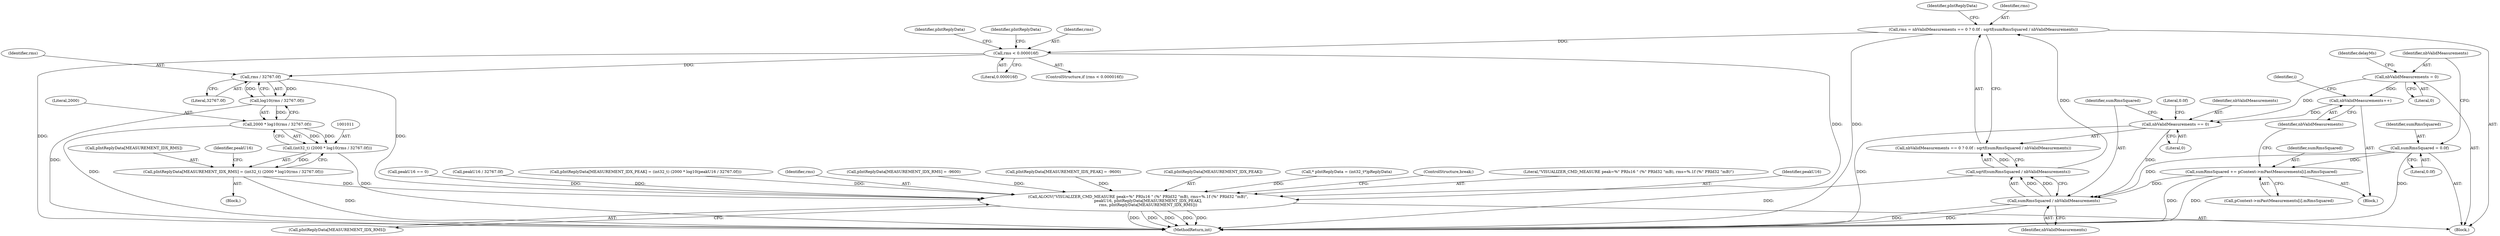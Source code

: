 digraph "0_Android_557bd7bfe6c4895faee09e46fc9b5304a956c8b7@integer" {
"1000976" [label="(Call,rms = nbValidMeasurements == 0 ? 0.0f : sqrtf(sumRmsSquared / nbValidMeasurements))"];
"1000983" [label="(Call,sqrtf(sumRmsSquared / nbValidMeasurements))"];
"1000984" [label="(Call,sumRmsSquared / nbValidMeasurements)"];
"1000964" [label="(Call,sumRmsSquared += pContext->mPastMeasurements[i].mRmsSquared)"];
"1000855" [label="(Call,sumRmsSquared = 0.0f)"];
"1000979" [label="(Call,nbValidMeasurements == 0)"];
"1000973" [label="(Call,nbValidMeasurements++)"];
"1000859" [label="(Call,nbValidMeasurements = 0)"];
"1000994" [label="(Call,rms < 0.000016f)"];
"1001015" [label="(Call,rms / 32767.0f)"];
"1001014" [label="(Call,log10(rms / 32767.0f))"];
"1001012" [label="(Call,2000 * log10(rms / 32767.0f))"];
"1001010" [label="(Call,(int32_t) (2000 * log10(rms / 32767.0f)))"];
"1001006" [label="(Call,pIntReplyData[MEASUREMENT_IDX_RMS] = (int32_t) (2000 * log10(rms / 32767.0f)))"];
"1001043" [label="(Call,ALOGV(\"VISUALIZER_CMD_MEASURE peak=%\" PRIu16 \" (%\" PRId32 \"mB), rms=%.1f (%\" PRId32 \"mB)\",\n                peakU16, pIntReplyData[MEASUREMENT_IDX_PEAK],\n                rms, pIntReplyData[MEASUREMENT_IDX_RMS]))"];
"1001013" [label="(Literal,2000)"];
"1000855" [label="(Call,sumRmsSquared = 0.0f)"];
"1001005" [label="(Block,)"];
"1001019" [label="(Call,peakU16 == 0)"];
"1000984" [label="(Call,sumRmsSquared / nbValidMeasurements)"];
"1000856" [label="(Identifier,sumRmsSquared)"];
"1000973" [label="(Call,nbValidMeasurements++)"];
"1000859" [label="(Call,nbValidMeasurements = 0)"];
"1000933" [label="(Identifier,i)"];
"1001007" [label="(Call,pIntReplyData[MEASUREMENT_IDX_RMS])"];
"1001020" [label="(Identifier,peakU16)"];
"1000965" [label="(Identifier,sumRmsSquared)"];
"1000864" [label="(Identifier,delayMs)"];
"1000989" [label="(Identifier,pIntReplyData)"];
"1000978" [label="(Call,nbValidMeasurements == 0 ? 0.0f : sqrtf(sumRmsSquared / nbValidMeasurements))"];
"1000995" [label="(Identifier,rms)"];
"1001016" [label="(Identifier,rms)"];
"1000982" [label="(Literal,0.0f)"];
"1001012" [label="(Call,2000 * log10(rms / 32767.0f))"];
"1000974" [label="(Identifier,nbValidMeasurements)"];
"1001015" [label="(Call,rms / 32767.0f)"];
"1000985" [label="(Identifier,sumRmsSquared)"];
"1000996" [label="(Literal,0.000016f)"];
"1000980" [label="(Identifier,nbValidMeasurements)"];
"1000966" [label="(Call,pContext->mPastMeasurements[i].mRmsSquared)"];
"1000983" [label="(Call,sqrtf(sumRmsSquared / nbValidMeasurements))"];
"1001010" [label="(Call,(int32_t) (2000 * log10(rms / 32767.0f)))"];
"1001006" [label="(Call,pIntReplyData[MEASUREMENT_IDX_RMS] = (int32_t) (2000 * log10(rms / 32767.0f)))"];
"1000994" [label="(Call,rms < 0.000016f)"];
"1000943" [label="(Block,)"];
"1000977" [label="(Identifier,rms)"];
"1001040" [label="(Call,peakU16 / 32767.0f)"];
"1001031" [label="(Call,pIntReplyData[MEASUREMENT_IDX_PEAK] = (int32_t) (2000 * log10(peakU16 / 32767.0f)))"];
"1001049" [label="(Identifier,rms)"];
"1001000" [label="(Identifier,pIntReplyData)"];
"1001050" [label="(Call,pIntReplyData[MEASUREMENT_IDX_RMS])"];
"1000857" [label="(Literal,0.0f)"];
"1000998" [label="(Call,pIntReplyData[MEASUREMENT_IDX_RMS] = -9600)"];
"1001023" [label="(Call,pIntReplyData[MEASUREMENT_IDX_PEAK] = -9600)"];
"1001060" [label="(MethodReturn,int)"];
"1001046" [label="(Call,pIntReplyData[MEASUREMENT_IDX_PEAK])"];
"1000964" [label="(Call,sumRmsSquared += pContext->mPastMeasurements[i].mRmsSquared)"];
"1000817" [label="(Block,)"];
"1000988" [label="(Call,* pIntReplyData = (int32_t*)pReplyData)"];
"1001017" [label="(Literal,32767.0f)"];
"1001053" [label="(ControlStructure,break;)"];
"1000979" [label="(Call,nbValidMeasurements == 0)"];
"1001008" [label="(Identifier,pIntReplyData)"];
"1001044" [label="(Literal,\"VISUALIZER_CMD_MEASURE peak=%\" PRIu16 \" (%\" PRId32 \"mB), rms=%.1f (%\" PRId32 \"mB)\")"];
"1001043" [label="(Call,ALOGV(\"VISUALIZER_CMD_MEASURE peak=%\" PRIu16 \" (%\" PRId32 \"mB), rms=%.1f (%\" PRId32 \"mB)\",\n                peakU16, pIntReplyData[MEASUREMENT_IDX_PEAK],\n                rms, pIntReplyData[MEASUREMENT_IDX_RMS]))"];
"1000986" [label="(Identifier,nbValidMeasurements)"];
"1000976" [label="(Call,rms = nbValidMeasurements == 0 ? 0.0f : sqrtf(sumRmsSquared / nbValidMeasurements))"];
"1000981" [label="(Literal,0)"];
"1000861" [label="(Literal,0)"];
"1001014" [label="(Call,log10(rms / 32767.0f))"];
"1001045" [label="(Identifier,peakU16)"];
"1000993" [label="(ControlStructure,if (rms < 0.000016f))"];
"1000860" [label="(Identifier,nbValidMeasurements)"];
"1000976" -> "1000817"  [label="AST: "];
"1000976" -> "1000978"  [label="CFG: "];
"1000977" -> "1000976"  [label="AST: "];
"1000978" -> "1000976"  [label="AST: "];
"1000989" -> "1000976"  [label="CFG: "];
"1000976" -> "1001060"  [label="DDG: "];
"1000983" -> "1000976"  [label="DDG: "];
"1000976" -> "1000994"  [label="DDG: "];
"1000983" -> "1000978"  [label="AST: "];
"1000983" -> "1000984"  [label="CFG: "];
"1000984" -> "1000983"  [label="AST: "];
"1000978" -> "1000983"  [label="CFG: "];
"1000983" -> "1001060"  [label="DDG: "];
"1000983" -> "1000978"  [label="DDG: "];
"1000984" -> "1000983"  [label="DDG: "];
"1000984" -> "1000983"  [label="DDG: "];
"1000984" -> "1000986"  [label="CFG: "];
"1000985" -> "1000984"  [label="AST: "];
"1000986" -> "1000984"  [label="AST: "];
"1000984" -> "1001060"  [label="DDG: "];
"1000984" -> "1001060"  [label="DDG: "];
"1000964" -> "1000984"  [label="DDG: "];
"1000855" -> "1000984"  [label="DDG: "];
"1000979" -> "1000984"  [label="DDG: "];
"1000964" -> "1000943"  [label="AST: "];
"1000964" -> "1000966"  [label="CFG: "];
"1000965" -> "1000964"  [label="AST: "];
"1000966" -> "1000964"  [label="AST: "];
"1000974" -> "1000964"  [label="CFG: "];
"1000964" -> "1001060"  [label="DDG: "];
"1000964" -> "1001060"  [label="DDG: "];
"1000855" -> "1000964"  [label="DDG: "];
"1000855" -> "1000817"  [label="AST: "];
"1000855" -> "1000857"  [label="CFG: "];
"1000856" -> "1000855"  [label="AST: "];
"1000857" -> "1000855"  [label="AST: "];
"1000860" -> "1000855"  [label="CFG: "];
"1000855" -> "1001060"  [label="DDG: "];
"1000979" -> "1000978"  [label="AST: "];
"1000979" -> "1000981"  [label="CFG: "];
"1000980" -> "1000979"  [label="AST: "];
"1000981" -> "1000979"  [label="AST: "];
"1000982" -> "1000979"  [label="CFG: "];
"1000985" -> "1000979"  [label="CFG: "];
"1000979" -> "1001060"  [label="DDG: "];
"1000973" -> "1000979"  [label="DDG: "];
"1000859" -> "1000979"  [label="DDG: "];
"1000973" -> "1000943"  [label="AST: "];
"1000973" -> "1000974"  [label="CFG: "];
"1000974" -> "1000973"  [label="AST: "];
"1000933" -> "1000973"  [label="CFG: "];
"1000859" -> "1000973"  [label="DDG: "];
"1000859" -> "1000817"  [label="AST: "];
"1000859" -> "1000861"  [label="CFG: "];
"1000860" -> "1000859"  [label="AST: "];
"1000861" -> "1000859"  [label="AST: "];
"1000864" -> "1000859"  [label="CFG: "];
"1000994" -> "1000993"  [label="AST: "];
"1000994" -> "1000996"  [label="CFG: "];
"1000995" -> "1000994"  [label="AST: "];
"1000996" -> "1000994"  [label="AST: "];
"1001000" -> "1000994"  [label="CFG: "];
"1001008" -> "1000994"  [label="CFG: "];
"1000994" -> "1001060"  [label="DDG: "];
"1000994" -> "1001015"  [label="DDG: "];
"1000994" -> "1001043"  [label="DDG: "];
"1001015" -> "1001014"  [label="AST: "];
"1001015" -> "1001017"  [label="CFG: "];
"1001016" -> "1001015"  [label="AST: "];
"1001017" -> "1001015"  [label="AST: "];
"1001014" -> "1001015"  [label="CFG: "];
"1001015" -> "1001014"  [label="DDG: "];
"1001015" -> "1001014"  [label="DDG: "];
"1001015" -> "1001043"  [label="DDG: "];
"1001014" -> "1001012"  [label="AST: "];
"1001012" -> "1001014"  [label="CFG: "];
"1001014" -> "1001060"  [label="DDG: "];
"1001014" -> "1001012"  [label="DDG: "];
"1001012" -> "1001010"  [label="AST: "];
"1001013" -> "1001012"  [label="AST: "];
"1001010" -> "1001012"  [label="CFG: "];
"1001012" -> "1001060"  [label="DDG: "];
"1001012" -> "1001010"  [label="DDG: "];
"1001012" -> "1001010"  [label="DDG: "];
"1001010" -> "1001006"  [label="AST: "];
"1001011" -> "1001010"  [label="AST: "];
"1001006" -> "1001010"  [label="CFG: "];
"1001010" -> "1001060"  [label="DDG: "];
"1001010" -> "1001006"  [label="DDG: "];
"1001006" -> "1001005"  [label="AST: "];
"1001007" -> "1001006"  [label="AST: "];
"1001020" -> "1001006"  [label="CFG: "];
"1001006" -> "1001060"  [label="DDG: "];
"1001006" -> "1001043"  [label="DDG: "];
"1001043" -> "1000817"  [label="AST: "];
"1001043" -> "1001050"  [label="CFG: "];
"1001044" -> "1001043"  [label="AST: "];
"1001045" -> "1001043"  [label="AST: "];
"1001046" -> "1001043"  [label="AST: "];
"1001049" -> "1001043"  [label="AST: "];
"1001050" -> "1001043"  [label="AST: "];
"1001053" -> "1001043"  [label="CFG: "];
"1001043" -> "1001060"  [label="DDG: "];
"1001043" -> "1001060"  [label="DDG: "];
"1001043" -> "1001060"  [label="DDG: "];
"1001043" -> "1001060"  [label="DDG: "];
"1001043" -> "1001060"  [label="DDG: "];
"1001040" -> "1001043"  [label="DDG: "];
"1001019" -> "1001043"  [label="DDG: "];
"1001023" -> "1001043"  [label="DDG: "];
"1000988" -> "1001043"  [label="DDG: "];
"1001031" -> "1001043"  [label="DDG: "];
"1000998" -> "1001043"  [label="DDG: "];
}
